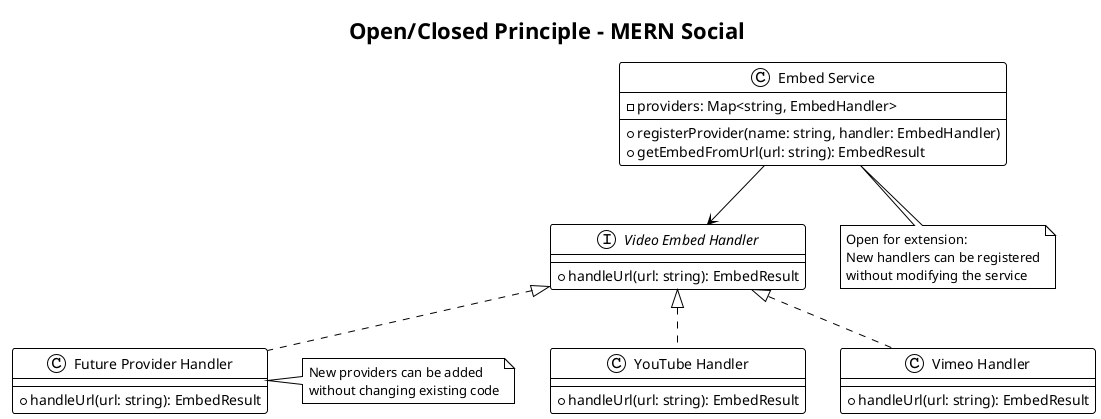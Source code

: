 @startuml ocp-diagram
!theme plain

title Open/Closed Principle - MERN Social

interface "Video Embed Handler" as EmbedHandler {
  +handleUrl(url: string): EmbedResult
}

class "YouTube Handler" as YouTubeHandler {
  +handleUrl(url: string): EmbedResult
}

class "Vimeo Handler" as VimeoHandler {
  +handleUrl(url: string): EmbedResult
}

class "Future Provider Handler" as FutureHandler {
  +handleUrl(url: string): EmbedResult
}

class "Embed Service" as EmbedService {
  -providers: Map<string, EmbedHandler>
  +registerProvider(name: string, handler: EmbedHandler)
  +getEmbedFromUrl(url: string): EmbedResult
}

EmbedHandler <|.. YouTubeHandler
EmbedHandler <|.. VimeoHandler
EmbedHandler <|.. FutureHandler

EmbedService --> EmbedHandler

note bottom of EmbedService: Open for extension:\nNew handlers can be registered\nwithout modifying the service

note right of FutureHandler: New providers can be added\nwithout changing existing code

@enduml